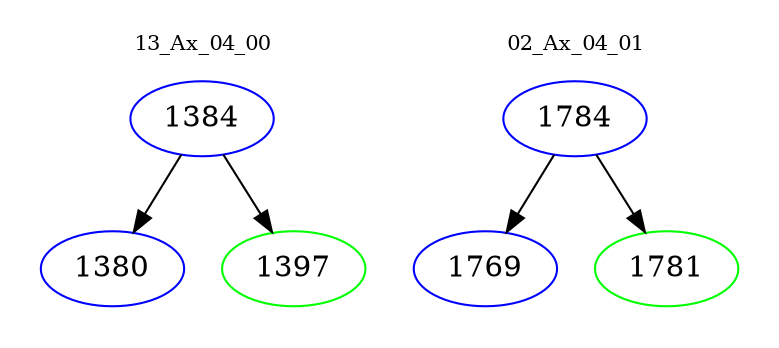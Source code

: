 digraph{
subgraph cluster_0 {
color = white
label = "13_Ax_04_00";
fontsize=10;
T0_1384 [label="1384", color="blue"]
T0_1384 -> T0_1380 [color="black"]
T0_1380 [label="1380", color="blue"]
T0_1384 -> T0_1397 [color="black"]
T0_1397 [label="1397", color="green"]
}
subgraph cluster_1 {
color = white
label = "02_Ax_04_01";
fontsize=10;
T1_1784 [label="1784", color="blue"]
T1_1784 -> T1_1769 [color="black"]
T1_1769 [label="1769", color="blue"]
T1_1784 -> T1_1781 [color="black"]
T1_1781 [label="1781", color="green"]
}
}
